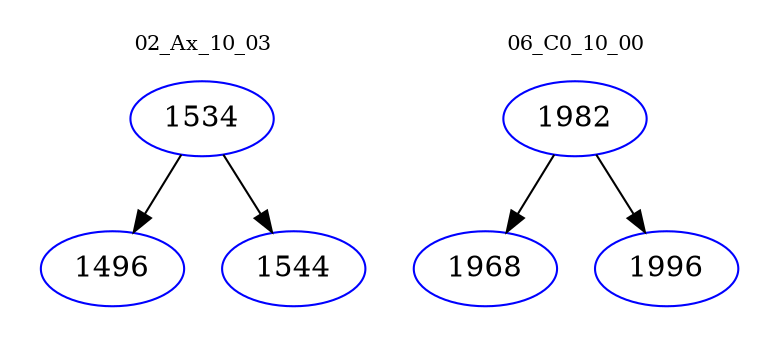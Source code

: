 digraph{
subgraph cluster_0 {
color = white
label = "02_Ax_10_03";
fontsize=10;
T0_1534 [label="1534", color="blue"]
T0_1534 -> T0_1496 [color="black"]
T0_1496 [label="1496", color="blue"]
T0_1534 -> T0_1544 [color="black"]
T0_1544 [label="1544", color="blue"]
}
subgraph cluster_1 {
color = white
label = "06_C0_10_00";
fontsize=10;
T1_1982 [label="1982", color="blue"]
T1_1982 -> T1_1968 [color="black"]
T1_1968 [label="1968", color="blue"]
T1_1982 -> T1_1996 [color="black"]
T1_1996 [label="1996", color="blue"]
}
}
